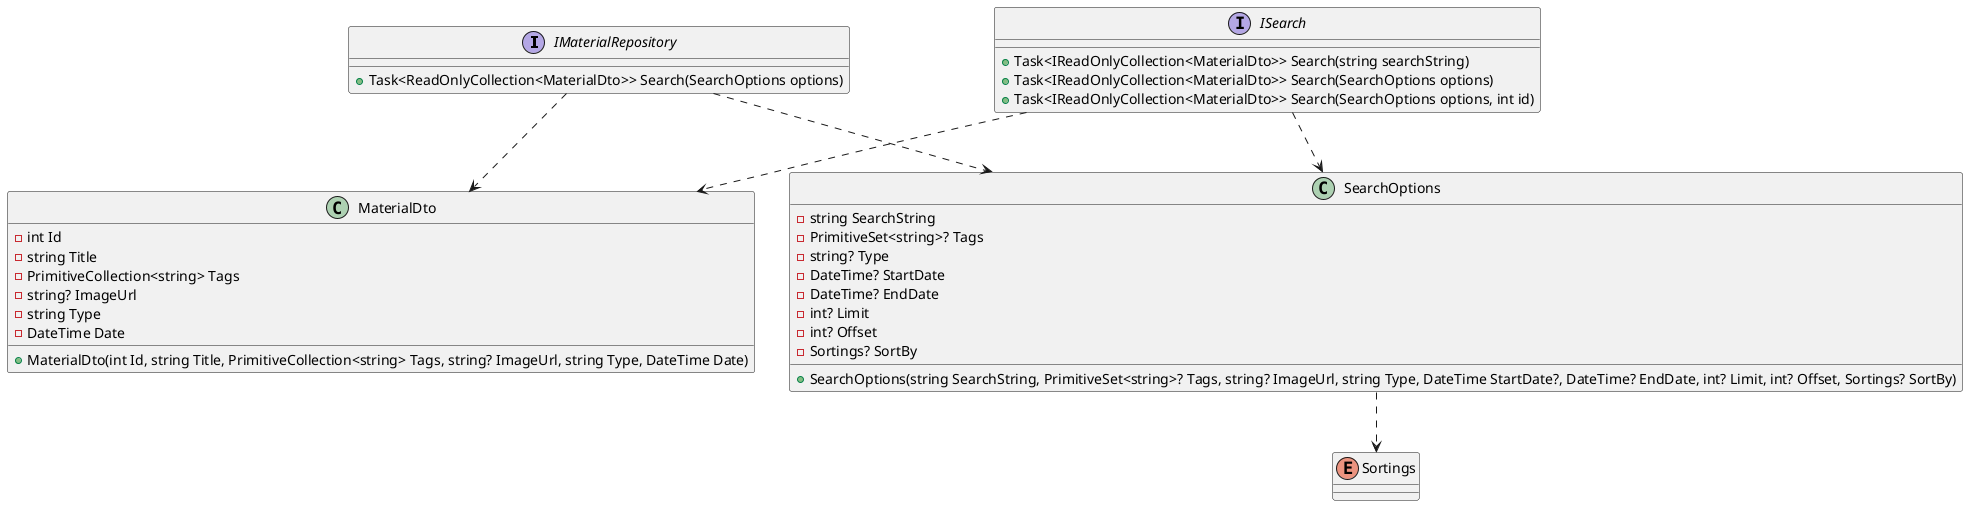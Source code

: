 @startuml

interface IMaterialRepository {
  + Task<ReadOnlyCollection<MaterialDto>> Search(SearchOptions options)
}

interface ISearch {
  + Task<IReadOnlyCollection<MaterialDto>> Search(string searchString)
  + Task<IReadOnlyCollection<MaterialDto>> Search(SearchOptions options)
  + Task<IReadOnlyCollection<MaterialDto>> Search(SearchOptions options, int id)
}

class MaterialDto {
  - int Id
  - string Title
  - PrimitiveCollection<string> Tags
  - string? ImageUrl
  - string Type
  - DateTime Date
  + MaterialDto(int Id, string Title, PrimitiveCollection<string> Tags, string? ImageUrl, string Type, DateTime Date)
}

class SearchOptions {
  - string SearchString
  - PrimitiveSet<string>? Tags
  - string? Type
  - DateTime? StartDate
  - DateTime? EndDate
  - int? Limit
  - int? Offset
  - Sortings? SortBy
  + SearchOptions(string SearchString, PrimitiveSet<string>? Tags, string? ImageUrl, string Type, DateTime StartDate?, DateTime? EndDate, int? Limit, int? Offset, Sortings? SortBy)
}

enum Sortings

IMaterialRepository ..> SearchOptions
IMaterialRepository ..> MaterialDto

ISearch ..> SearchOptions
ISearch ..> MaterialDto

SearchOptions ..> Sortings

@enduml

